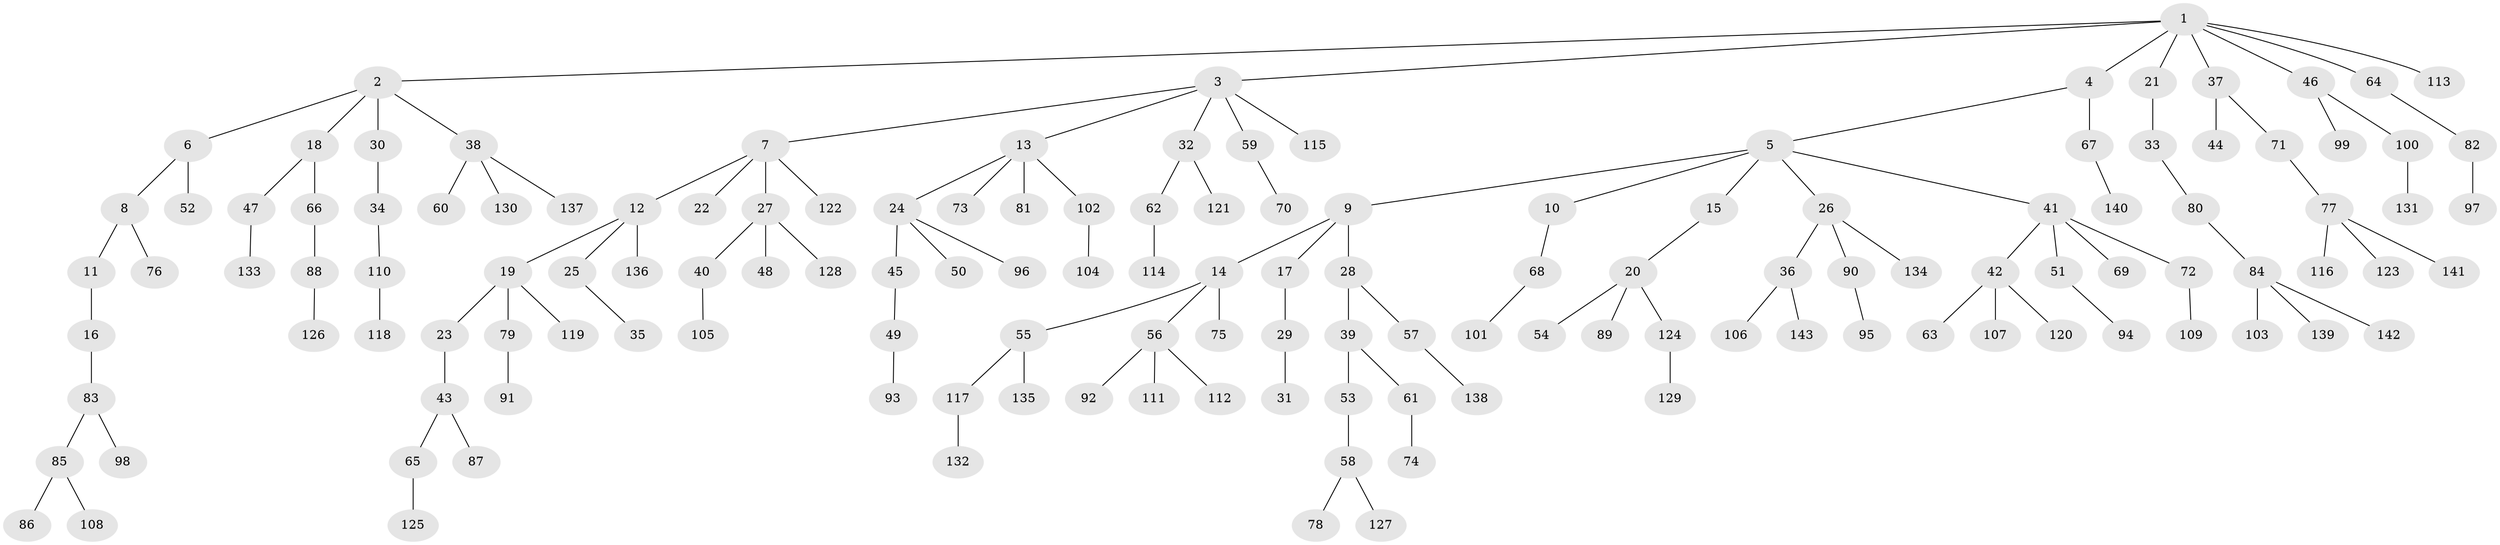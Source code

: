 // coarse degree distribution, {4: 0.09411764705882353, 1: 0.6705882352941176, 5: 0.047058823529411764, 2: 0.17647058823529413, 29: 0.011764705882352941}
// Generated by graph-tools (version 1.1) at 2025/56/03/04/25 21:56:42]
// undirected, 143 vertices, 142 edges
graph export_dot {
graph [start="1"]
  node [color=gray90,style=filled];
  1;
  2;
  3;
  4;
  5;
  6;
  7;
  8;
  9;
  10;
  11;
  12;
  13;
  14;
  15;
  16;
  17;
  18;
  19;
  20;
  21;
  22;
  23;
  24;
  25;
  26;
  27;
  28;
  29;
  30;
  31;
  32;
  33;
  34;
  35;
  36;
  37;
  38;
  39;
  40;
  41;
  42;
  43;
  44;
  45;
  46;
  47;
  48;
  49;
  50;
  51;
  52;
  53;
  54;
  55;
  56;
  57;
  58;
  59;
  60;
  61;
  62;
  63;
  64;
  65;
  66;
  67;
  68;
  69;
  70;
  71;
  72;
  73;
  74;
  75;
  76;
  77;
  78;
  79;
  80;
  81;
  82;
  83;
  84;
  85;
  86;
  87;
  88;
  89;
  90;
  91;
  92;
  93;
  94;
  95;
  96;
  97;
  98;
  99;
  100;
  101;
  102;
  103;
  104;
  105;
  106;
  107;
  108;
  109;
  110;
  111;
  112;
  113;
  114;
  115;
  116;
  117;
  118;
  119;
  120;
  121;
  122;
  123;
  124;
  125;
  126;
  127;
  128;
  129;
  130;
  131;
  132;
  133;
  134;
  135;
  136;
  137;
  138;
  139;
  140;
  141;
  142;
  143;
  1 -- 2;
  1 -- 3;
  1 -- 4;
  1 -- 21;
  1 -- 37;
  1 -- 46;
  1 -- 64;
  1 -- 113;
  2 -- 6;
  2 -- 18;
  2 -- 30;
  2 -- 38;
  3 -- 7;
  3 -- 13;
  3 -- 32;
  3 -- 59;
  3 -- 115;
  4 -- 5;
  4 -- 67;
  5 -- 9;
  5 -- 10;
  5 -- 15;
  5 -- 26;
  5 -- 41;
  6 -- 8;
  6 -- 52;
  7 -- 12;
  7 -- 22;
  7 -- 27;
  7 -- 122;
  8 -- 11;
  8 -- 76;
  9 -- 14;
  9 -- 17;
  9 -- 28;
  10 -- 68;
  11 -- 16;
  12 -- 19;
  12 -- 25;
  12 -- 136;
  13 -- 24;
  13 -- 73;
  13 -- 81;
  13 -- 102;
  14 -- 55;
  14 -- 56;
  14 -- 75;
  15 -- 20;
  16 -- 83;
  17 -- 29;
  18 -- 47;
  18 -- 66;
  19 -- 23;
  19 -- 79;
  19 -- 119;
  20 -- 54;
  20 -- 89;
  20 -- 124;
  21 -- 33;
  23 -- 43;
  24 -- 45;
  24 -- 50;
  24 -- 96;
  25 -- 35;
  26 -- 36;
  26 -- 90;
  26 -- 134;
  27 -- 40;
  27 -- 48;
  27 -- 128;
  28 -- 39;
  28 -- 57;
  29 -- 31;
  30 -- 34;
  32 -- 62;
  32 -- 121;
  33 -- 80;
  34 -- 110;
  36 -- 106;
  36 -- 143;
  37 -- 44;
  37 -- 71;
  38 -- 60;
  38 -- 130;
  38 -- 137;
  39 -- 53;
  39 -- 61;
  40 -- 105;
  41 -- 42;
  41 -- 51;
  41 -- 69;
  41 -- 72;
  42 -- 63;
  42 -- 107;
  42 -- 120;
  43 -- 65;
  43 -- 87;
  45 -- 49;
  46 -- 99;
  46 -- 100;
  47 -- 133;
  49 -- 93;
  51 -- 94;
  53 -- 58;
  55 -- 117;
  55 -- 135;
  56 -- 92;
  56 -- 111;
  56 -- 112;
  57 -- 138;
  58 -- 78;
  58 -- 127;
  59 -- 70;
  61 -- 74;
  62 -- 114;
  64 -- 82;
  65 -- 125;
  66 -- 88;
  67 -- 140;
  68 -- 101;
  71 -- 77;
  72 -- 109;
  77 -- 116;
  77 -- 123;
  77 -- 141;
  79 -- 91;
  80 -- 84;
  82 -- 97;
  83 -- 85;
  83 -- 98;
  84 -- 103;
  84 -- 139;
  84 -- 142;
  85 -- 86;
  85 -- 108;
  88 -- 126;
  90 -- 95;
  100 -- 131;
  102 -- 104;
  110 -- 118;
  117 -- 132;
  124 -- 129;
}
